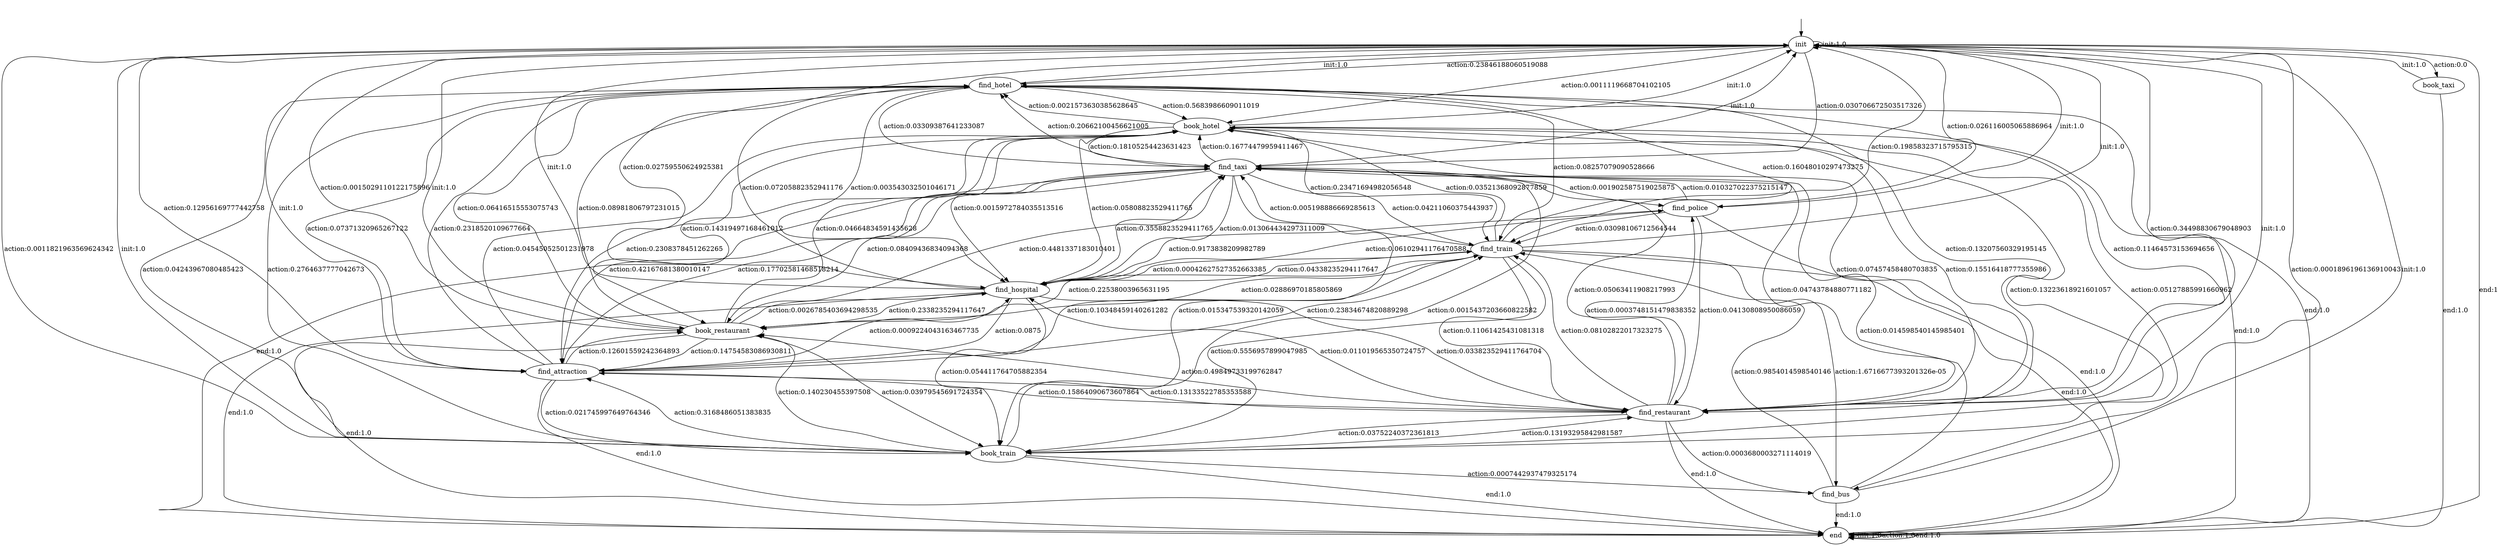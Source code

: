digraph learned_mdp {
s0 [label="init"];
s1 [label="find_hotel"];
s2 [label="book_hotel"];
s3 [label="find_train"];
s4 [label="book_train"];
s5 [label="find_attraction"];
s6 [label="find_restaurant"];
s7 [label="book_restaurant"];
s8 [label="find_hospital"];
s9 [label="book_taxi"];
s10 [label="find_taxi"];
s11 [label="find_bus"];
s12 [label="find_police"];
s13 [label="end"];
s0 -> s0  [label="init:1.0"];
s0 -> s1  [label="action:0.23846188060519088"];
s0 -> s2  [label="action:0.0011119668704102105"];
s0 -> s3  [label="action:0.19858323715795315"];
s0 -> s4  [label="action:0.0011821963569624342"];
s0 -> s5  [label="action:0.12956169777442758"];
s0 -> s6  [label="action:0.34498830679048903"];
s0 -> s7  [label="action:0.0015029110122175896"];
s0 -> s8  [label="action:0.02759550624925381"];
s0 -> s9  [label="action:0.0"];
s0 -> s10  [label="action:0.030706672503517326"];
s0 -> s11  [label="action:0.0001896196136910043"];
s0 -> s12  [label="action:0.026116005065886964"];
s0 -> s13  [label="end:1"];
s1 -> s0  [label="init:1.0"];
s1 -> s2  [label="action:0.5683986609011019"];
s1 -> s3  [label="action:0.08257079090528666"];
s1 -> s4  [label="action:0.04243967080485423"];
s1 -> s5  [label="action:0.07371320965267122"];
s1 -> s6  [label="action:0.13207560329195145"];
s1 -> s7  [label="action:0.06416515553075743"];
s1 -> s8  [label="action:0.003543032501046171"];
s1 -> s10  [label="action:0.03309387641233087"];
s1 -> s13 [label="end:1.0"];
s2 -> s0  [label="init:1.0"];
s2 -> s1  [label="action:0.0021573630385628645"];
s2 -> s3  [label="action:0.23471694982056548"];
s2 -> s4  [label="action:0.05127885991660962"];
s2 -> s5  [label="action:0.2308378451262265"];
s2 -> s6  [label="action:0.15516418777355986"];
s2 -> s7  [label="action:0.14319497168461012"];
s2 -> s8  [label="action:0.0015972784035513516"];
s2 -> s10  [label="action:0.18105254423631423"];
s2 -> s13 [label="end:1.0"];
s3 -> s0  [label="init:1.0"];
s3 -> s1  [label="action:0.16048010297473275"];
s3 -> s2  [label="action:0.03521368092877859"];
s3 -> s4  [label="action:0.5556957899047985"];
s3 -> s5  [label="action:0.10348459140261282"];
s3 -> s6  [label="action:0.11061425431081318"];
s3 -> s7  [label="action:0.02886970185805869"];
s3 -> s8  [label="action:0.00042627527352663385"];
s3 -> s10  [label="action:0.005198886669285613"];
s3 -> s11  [label="action:1.6716677393201326e-05"];
s3 -> s13 [label="end:1.0"];
s4 -> s0  [label="init:1.0"];
s4 -> s1  [label="action:0.2764637777042673"];
s4 -> s2  [label="action:0.13223618921601057"];
s4 -> s5  [label="action:0.3168486051383835"];
s4 -> s6  [label="action:0.13193295842981587"];
s4 -> s7  [label="action:0.140230455397508"];
s4 -> s10  [label="action:0.0015437203660822582"];
s4 -> s11  [label="action:0.0007442937479325174"];
s4 -> s13 [label="end:1.0"];
s5 -> s0  [label="init:1.0"];
s5 -> s1  [label="action:0.2318520109677664"];
s5 -> s2  [label="action:0.04545052501231978"];
s5 -> s3  [label="action:0.23834674820889298"];
s5 -> s4  [label="action:0.021745997649764346"];
s5 -> s6  [label="action:0.15864090673607864"];
s5 -> s7  [label="action:0.12601559242364893"];
s5 -> s8  [label="action:0.0009224043163467735"];
s5 -> s10  [label="action:0.17702581468518214"];
s5 -> s13 [label="end:1.0"];
s6 -> s0  [label="init:1.0"];
s6 -> s1  [label="action:0.11464573153694656"];
s6 -> s2  [label="action:0.07457458480703835"];
s6 -> s3  [label="action:0.08102822017323275"];
s6 -> s4  [label="action:0.03752240372361813"];
s6 -> s5  [label="action:0.13133522785353588"];
s6 -> s7  [label="action:0.49849733199762847"];
s6 -> s8  [label="action:0.011019565350724757"];
s6 -> s10  [label="action:0.05063411908217993"];
s6 -> s11  [label="action:0.0003680003271114019"];
s6 -> s12  [label="action:0.0003748151479838352"];
s6 -> s13 [label="end:1.0"];
s7 -> s0  [label="init:1.0"];
s7 -> s1  [label="action:0.08981806797231015"];
s7 -> s2  [label="action:0.04664834591435628"];
s7 -> s3  [label="action:0.22538003965631195"];
s7 -> s4  [label="action:0.03979545691724354"];
s7 -> s5  [label="action:0.14754583086930811"];
s7 -> s8  [label="action:0.0026785403694298535"];
s7 -> s10  [label="action:0.4481337183010401"];
s7 -> s13 [label="end:1.0"];
s8 -> s0  [label="init:1.0"];
s8 -> s1  [label="action:0.07205882352941176"];
s8 -> s2  [label="action:0.05808823529411765"];
s8 -> s3  [label="action:0.04338235294117647"];
s8 -> s4  [label="action:0.054411764705882354"];
s8 -> s5  [label="action:0.0875"];
s8 -> s6  [label="action:0.033823529411764704"];
s8 -> s7  [label="action:0.2338235294117647"];
s8 -> s10  [label="action:0.3558823529411765"];
s8 -> s12  [label="action:0.06102941176470588"];
s8 -> s13 [label="end:1.0"];
s9 -> s0  [label="init:1.0"];
s9 -> s13 [label="end:1.0"];
s10 -> s0  [label="init:1.0"];
s10 -> s1  [label="action:0.20662100456621005"];
s10 -> s2  [label="action:0.16774479959411467"];
s10 -> s3  [label="action:0.04211060375443937"];
s10 -> s4  [label="action:0.015347539320142059"];
s10 -> s5  [label="action:0.42167681380010147"];
s10 -> s6  [label="action:0.04743784880771182"];
s10 -> s7  [label="action:0.08409436834094368"];
s10 -> s8  [label="action:0.013064434297311009"];
s10 -> s12  [label="action:0.001902587519025875"];
s10 -> s13 [label="end:1.0"];
s11 -> s0  [label="init:1.0"];
s11 -> s3  [label="action:0.9854014598540146"];
s11 -> s10  [label="action:0.014598540145985401"];
s11 -> s13 [label="end:1.0"];
s12 -> s0  [label="init:1.0"];
s12 -> s3  [label="action:0.03098106712564544"];
s12 -> s6  [label="action:0.04130808950086059"];
s12 -> s8  [label="action:0.9173838209982789"];
s12 -> s10  [label="action:0.010327022375215147"];
s12 -> s13 [label="end:1.0"];
s13 -> s13 [label="init:1.0"];
s13 -> s13  [label="action:1.0"];
s13 -> s13  [label="end:1.0"];
__start0 [label="", shape=none];
__start0 -> s0  [label=""];
}